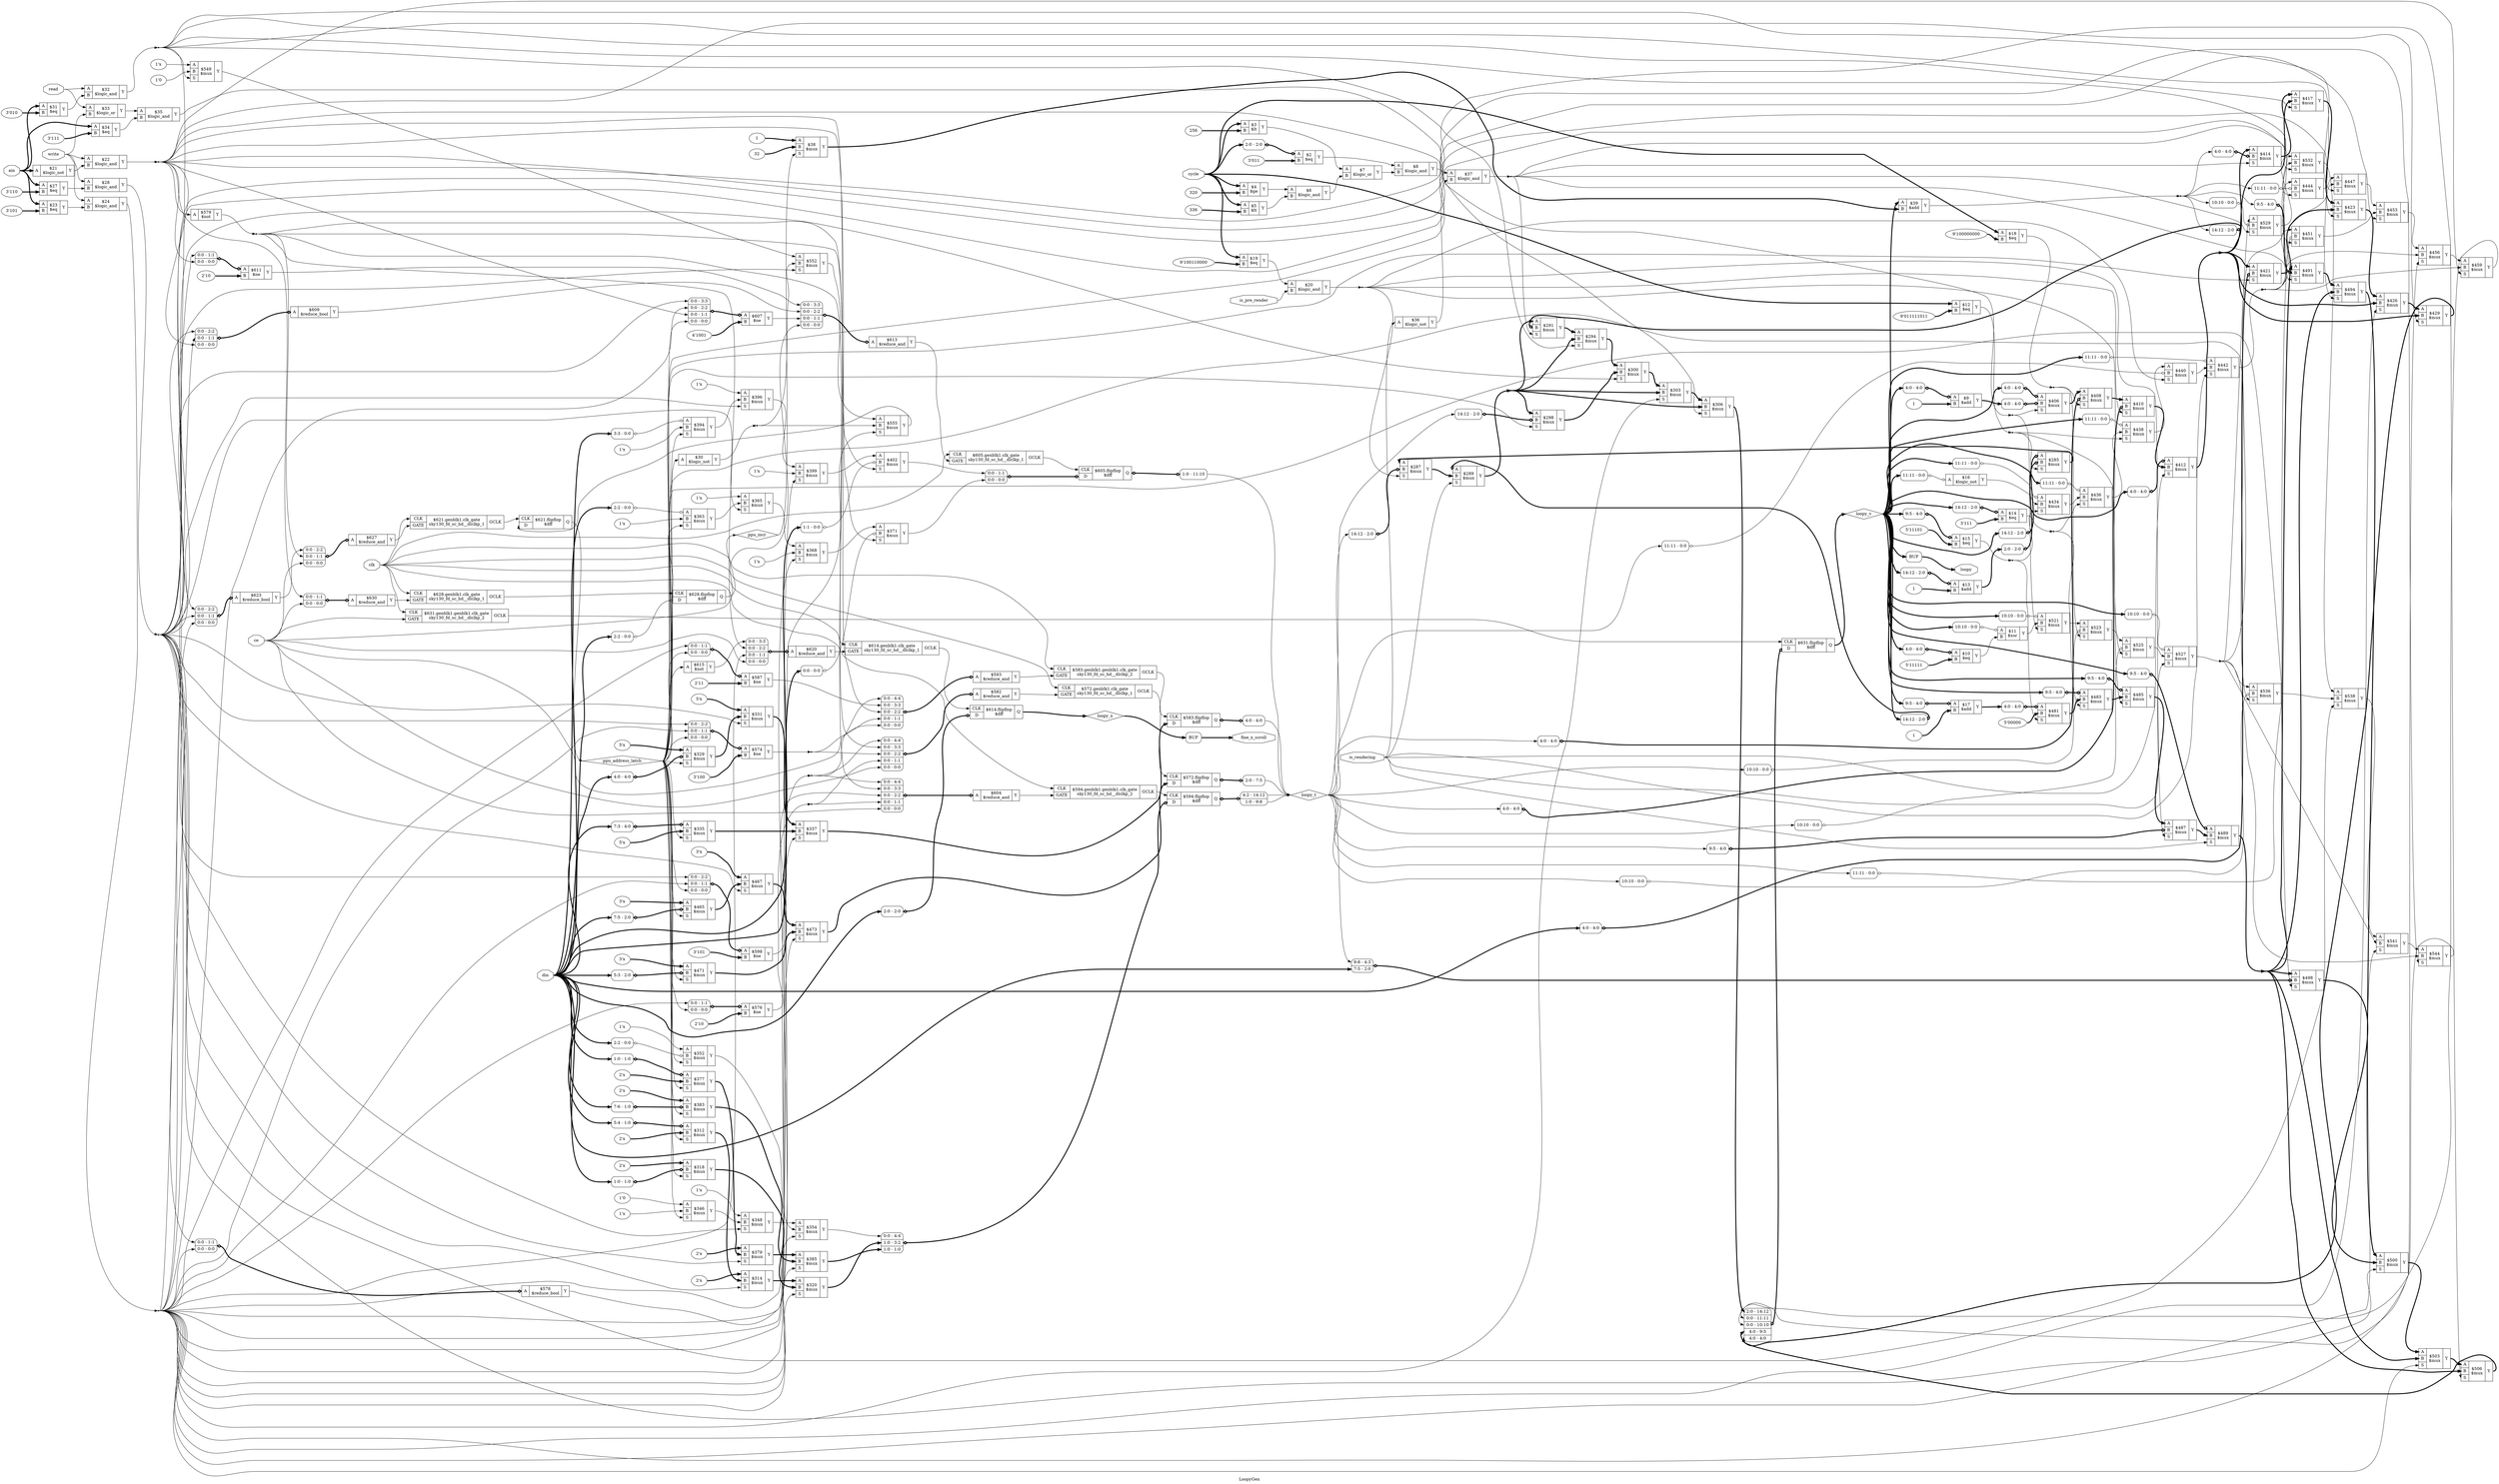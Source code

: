 digraph "LoopyGen" {
label="LoopyGen";
rankdir="LR";
remincross=true;
n144 [ shape=octagon, label="ain", color="black", fontcolor="black" ];
n145 [ shape=octagon, label="ce", color="black", fontcolor="black" ];
n146 [ shape=octagon, label="clk", color="black", fontcolor="black" ];
n147 [ shape=octagon, label="cycle", color="black", fontcolor="black" ];
n148 [ shape=octagon, label="din", color="black", fontcolor="black" ];
n149 [ shape=octagon, label="fine_x_scroll", color="black", fontcolor="black" ];
n150 [ shape=octagon, label="is_pre_render", color="black", fontcolor="black" ];
n151 [ shape=octagon, label="is_rendering", color="black", fontcolor="black" ];
n152 [ shape=octagon, label="loopy", color="black", fontcolor="black" ];
n153 [ shape=diamond, label="loopy_t", color="black", fontcolor="black" ];
n154 [ shape=diamond, label="loopy_v", color="black", fontcolor="black" ];
n155 [ shape=diamond, label="loopy_x", color="black", fontcolor="black" ];
n156 [ shape=diamond, label="ppu_address_latch", color="black", fontcolor="black" ];
n157 [ shape=diamond, label="ppu_incr", color="black", fontcolor="black" ];
n158 [ shape=octagon, label="read", color="black", fontcolor="black" ];
n159 [ shape=octagon, label="write", color="black", fontcolor="black" ];
v1 [ label="1" ];
c163 [ shape=record, label="{{<p160> A|<p161> B}|$9\n$add|{<p162> Y}}" ];
x0 [ shape=record, style=rounded, label="<s0> 4:0 - 4:0 " ];
x0:e -> c163:p160:w [arrowhead=odiamond, arrowtail=odiamond, dir=both, color="black", style="setlinewidth(3)", label=""];
v3 [ label="1" ];
c164 [ shape=record, label="{{<p160> A|<p161> B}|$13\n$add|{<p162> Y}}" ];
x2 [ shape=record, style=rounded, label="<s0> 14:12 - 2:0 " ];
x2:e -> c164:p160:w [arrowhead=odiamond, arrowtail=odiamond, dir=both, color="black", style="setlinewidth(3)", label=""];
v5 [ label="1" ];
c165 [ shape=record, label="{{<p160> A|<p161> B}|$17\n$add|{<p162> Y}}" ];
x4 [ shape=record, style=rounded, label="<s0> 9:5 - 4:0 " ];
x4:e -> c165:p160:w [arrowhead=odiamond, arrowtail=odiamond, dir=both, color="black", style="setlinewidth(3)", label=""];
c166 [ shape=record, label="{{<p160> A|<p161> B}|$39\n$add|{<p162> Y}}" ];
c170 [ shape=record, label="{{<p167> CLK|<p168> D}|$572.flipflop\n$dff|{<p169> Q}}" ];
x6 [ shape=record, style=rounded, label="<s0> 2:0 - 7:5 " ];
c170:p169:e -> x6:w [arrowhead=odiamond, arrowtail=odiamond, dir=both, color="black", style="setlinewidth(3)", label=""];
c173 [ shape=record, label="{{<p167> CLK|<p171> GATE}|$572.genblk1.clk_gate\nsky130_fd_sc_hd__dlclkp_1|{<p172> GCLK}}" ];
c174 [ shape=record, label="{{<p167> CLK|<p168> D}|$583.flipflop\n$dff|{<p169> Q}}" ];
x7 [ shape=record, style=rounded, label="<s0> 4:0 - 4:0 " ];
c174:p169:e -> x7:w [arrowhead=odiamond, arrowtail=odiamond, dir=both, color="black", style="setlinewidth(3)", label=""];
c175 [ shape=record, label="{{<p167> CLK|<p171> GATE}|$583.genblk1.genblk1.clk_gate\nsky130_fd_sc_hd__dlclkp_2|{<p172> GCLK}}" ];
c176 [ shape=record, label="{{<p167> CLK|<p168> D}|$594.flipflop\n$dff|{<p169> Q}}" ];
x8 [ shape=record, style=rounded, label="<s2> 0:0 - 4:4 |<s1> 1:0 - 3:2 |<s0> 1:0 - 1:0 " ];
x8:e -> c176:p168:w [arrowhead=odiamond, arrowtail=odiamond, dir=both, color="black", style="setlinewidth(3)", label=""];
x9 [ shape=record, style=rounded, label="<s1> 4:2 - 14:12 |<s0> 1:0 - 9:8 " ];
c176:p169:e -> x9:w [arrowhead=odiamond, arrowtail=odiamond, dir=both, color="black", style="setlinewidth(3)", label=""];
c177 [ shape=record, label="{{<p167> CLK|<p171> GATE}|$594.genblk1.genblk1.clk_gate\nsky130_fd_sc_hd__dlclkp_2|{<p172> GCLK}}" ];
c178 [ shape=record, label="{{<p167> CLK|<p168> D}|$605.flipflop\n$dff|{<p169> Q}}" ];
x10 [ shape=record, style=rounded, label="<s1> 0:0 - 1:1 |<s0> 0:0 - 0:0 " ];
x10:e -> c178:p168:w [arrowhead=odiamond, arrowtail=odiamond, dir=both, color="black", style="setlinewidth(3)", label=""];
x11 [ shape=record, style=rounded, label="<s0> 1:0 - 11:10 " ];
c178:p169:e -> x11:w [arrowhead=odiamond, arrowtail=odiamond, dir=both, color="black", style="setlinewidth(3)", label=""];
c179 [ shape=record, label="{{<p167> CLK|<p171> GATE}|$605.genblk1.clk_gate\nsky130_fd_sc_hd__dlclkp_1|{<p172> GCLK}}" ];
c180 [ shape=record, label="{{<p167> CLK|<p168> D}|$614.flipflop\n$dff|{<p169> Q}}" ];
x12 [ shape=record, style=rounded, label="<s0> 2:0 - 2:0 " ];
x12:e -> c180:p168:w [arrowhead=odiamond, arrowtail=odiamond, dir=both, color="black", style="setlinewidth(3)", label=""];
c181 [ shape=record, label="{{<p167> CLK|<p171> GATE}|$614.genblk1.clk_gate\nsky130_fd_sc_hd__dlclkp_1|{<p172> GCLK}}" ];
c182 [ shape=record, label="{{<p167> CLK|<p168> D}|$621.flipflop\n$dff|{<p169> Q}}" ];
c183 [ shape=record, label="{{<p167> CLK|<p171> GATE}|$621.genblk1.clk_gate\nsky130_fd_sc_hd__dlclkp_1|{<p172> GCLK}}" ];
c184 [ shape=record, label="{{<p167> CLK|<p168> D}|$628.flipflop\n$dff|{<p169> Q}}" ];
x13 [ shape=record, style=rounded, label="<s0> 2:2 - 0:0 " ];
x13:e -> c184:p168:w [arrowhead=odiamond, arrowtail=odiamond, dir=both, color="black", label=""];
c185 [ shape=record, label="{{<p167> CLK|<p171> GATE}|$628.genblk1.clk_gate\nsky130_fd_sc_hd__dlclkp_1|{<p172> GCLK}}" ];
c186 [ shape=record, label="{{<p167> CLK|<p168> D}|$631.flipflop\n$dff|{<p169> Q}}" ];
x14 [ shape=record, style=rounded, label="<s4> 2:0 - 14:12 |<s3> 0:0 - 11:11 |<s2> 0:0 - 10:10 |<s1> 4:0 - 9:5 |<s0> 4:0 - 4:0 " ];
x14:e -> c186:p168:w [arrowhead=odiamond, arrowtail=odiamond, dir=both, color="black", style="setlinewidth(3)", label=""];
c187 [ shape=record, label="{{<p167> CLK|<p171> GATE}|$631.genblk1.genblk1.clk_gate\nsky130_fd_sc_hd__dlclkp_2|{<p172> GCLK}}" ];
v16 [ label="3'100" ];
c188 [ shape=record, label="{{<p160> A|<p161> B}|$574\n$ne|{<p162> Y}}" ];
x15 [ shape=record, style=rounded, label="<s2> 0:0 - 2:2 |<s1> 0:0 - 1:1 |<s0> 0:0 - 0:0 " ];
x15:e -> c188:p160:w [arrowhead=odiamond, arrowtail=odiamond, dir=both, color="black", style="setlinewidth(3)", label=""];
v18 [ label="2'10" ];
c189 [ shape=record, label="{{<p160> A|<p161> B}|$576\n$ne|{<p162> Y}}" ];
x17 [ shape=record, style=rounded, label="<s1> 0:0 - 1:1 |<s0> 0:0 - 0:0 " ];
x17:e -> c189:p160:w [arrowhead=odiamond, arrowtail=odiamond, dir=both, color="black", style="setlinewidth(3)", label=""];
c190 [ shape=record, label="{{<p160> A}|$578\n$reduce_bool|{<p162> Y}}" ];
x19 [ shape=record, style=rounded, label="<s1> 0:0 - 1:1 |<s0> 0:0 - 0:0 " ];
x19:e -> c190:p160:w [arrowhead=odiamond, arrowtail=odiamond, dir=both, color="black", style="setlinewidth(3)", label=""];
v21 [ label="2'11" ];
c191 [ shape=record, label="{{<p160> A|<p161> B}|$587\n$ne|{<p162> Y}}" ];
x20 [ shape=record, style=rounded, label="<s1> 0:0 - 1:1 |<s0> 0:0 - 0:0 " ];
x20:e -> c191:p160:w [arrowhead=odiamond, arrowtail=odiamond, dir=both, color="black", style="setlinewidth(3)", label=""];
v23 [ label="3'101" ];
c192 [ shape=record, label="{{<p160> A|<p161> B}|$598\n$ne|{<p162> Y}}" ];
x22 [ shape=record, style=rounded, label="<s2> 0:0 - 2:2 |<s1> 0:0 - 1:1 |<s0> 0:0 - 0:0 " ];
x22:e -> c192:p160:w [arrowhead=odiamond, arrowtail=odiamond, dir=both, color="black", style="setlinewidth(3)", label=""];
v25 [ label="4'1001" ];
c193 [ shape=record, label="{{<p160> A|<p161> B}|$607\n$ne|{<p162> Y}}" ];
x24 [ shape=record, style=rounded, label="<s3> 0:0 - 3:3 |<s2> 0:0 - 2:2 |<s1> 0:0 - 1:1 |<s0> 0:0 - 0:0 " ];
x24:e -> c193:p160:w [arrowhead=odiamond, arrowtail=odiamond, dir=both, color="black", style="setlinewidth(3)", label=""];
c194 [ shape=record, label="{{<p160> A}|$609\n$reduce_bool|{<p162> Y}}" ];
x26 [ shape=record, style=rounded, label="<s2> 0:0 - 2:2 |<s1> 0:0 - 1:1 |<s0> 0:0 - 0:0 " ];
x26:e -> c194:p160:w [arrowhead=odiamond, arrowtail=odiamond, dir=both, color="black", style="setlinewidth(3)", label=""];
v28 [ label="2'10" ];
c195 [ shape=record, label="{{<p160> A|<p161> B}|$611\n$ne|{<p162> Y}}" ];
x27 [ shape=record, style=rounded, label="<s1> 0:0 - 1:1 |<s0> 0:0 - 0:0 " ];
x27:e -> c195:p160:w [arrowhead=odiamond, arrowtail=odiamond, dir=both, color="black", style="setlinewidth(3)", label=""];
c196 [ shape=record, label="{{<p160> A}|$623\n$reduce_bool|{<p162> Y}}" ];
x29 [ shape=record, style=rounded, label="<s2> 0:0 - 2:2 |<s1> 0:0 - 1:1 |<s0> 0:0 - 0:0 " ];
x29:e -> c196:p160:w [arrowhead=odiamond, arrowtail=odiamond, dir=both, color="black", style="setlinewidth(3)", label=""];
c197 [ shape=record, label="{{<p160> A}|$579\n$not|{<p162> Y}}" ];
c198 [ shape=record, label="{{<p160> A}|$615\n$not|{<p162> Y}}" ];
c199 [ shape=record, label="{{<p160> A}|$582\n$reduce_and|{<p162> Y}}" ];
x30 [ shape=record, style=rounded, label="<s4> 0:0 - 4:4 |<s3> 0:0 - 3:3 |<s2> 0:0 - 2:2 |<s1> 0:0 - 1:1 |<s0> 0:0 - 0:0 " ];
x30:e -> c199:p160:w [arrowhead=odiamond, arrowtail=odiamond, dir=both, color="black", style="setlinewidth(3)", label=""];
c200 [ shape=record, label="{{<p160> A}|$593\n$reduce_and|{<p162> Y}}" ];
x31 [ shape=record, style=rounded, label="<s4> 0:0 - 4:4 |<s3> 0:0 - 3:3 |<s2> 0:0 - 2:2 |<s1> 0:0 - 1:1 |<s0> 0:0 - 0:0 " ];
x31:e -> c200:p160:w [arrowhead=odiamond, arrowtail=odiamond, dir=both, color="black", style="setlinewidth(3)", label=""];
c201 [ shape=record, label="{{<p160> A}|$604\n$reduce_and|{<p162> Y}}" ];
x32 [ shape=record, style=rounded, label="<s4> 0:0 - 4:4 |<s3> 0:0 - 3:3 |<s2> 0:0 - 2:2 |<s1> 0:0 - 1:1 |<s0> 0:0 - 0:0 " ];
x32:e -> c201:p160:w [arrowhead=odiamond, arrowtail=odiamond, dir=both, color="black", style="setlinewidth(3)", label=""];
c202 [ shape=record, label="{{<p160> A}|$613\n$reduce_and|{<p162> Y}}" ];
x33 [ shape=record, style=rounded, label="<s3> 0:0 - 3:3 |<s2> 0:0 - 2:2 |<s1> 0:0 - 1:1 |<s0> 0:0 - 0:0 " ];
x33:e -> c202:p160:w [arrowhead=odiamond, arrowtail=odiamond, dir=both, color="black", style="setlinewidth(3)", label=""];
c203 [ shape=record, label="{{<p160> A}|$620\n$reduce_and|{<p162> Y}}" ];
x34 [ shape=record, style=rounded, label="<s3> 0:0 - 3:3 |<s2> 0:0 - 2:2 |<s1> 0:0 - 1:1 |<s0> 0:0 - 0:0 " ];
x34:e -> c203:p160:w [arrowhead=odiamond, arrowtail=odiamond, dir=both, color="black", style="setlinewidth(3)", label=""];
c204 [ shape=record, label="{{<p160> A}|$627\n$reduce_and|{<p162> Y}}" ];
x35 [ shape=record, style=rounded, label="<s2> 0:0 - 2:2 |<s1> 0:0 - 1:1 |<s0> 0:0 - 0:0 " ];
x35:e -> c204:p160:w [arrowhead=odiamond, arrowtail=odiamond, dir=both, color="black", style="setlinewidth(3)", label=""];
c205 [ shape=record, label="{{<p160> A}|$630\n$reduce_and|{<p162> Y}}" ];
x36 [ shape=record, style=rounded, label="<s1> 0:0 - 1:1 |<s0> 0:0 - 0:0 " ];
x36:e -> c205:p160:w [arrowhead=odiamond, arrowtail=odiamond, dir=both, color="black", style="setlinewidth(3)", label=""];
v38 [ label="3'011" ];
c206 [ shape=record, label="{{<p160> A|<p161> B}|$2\n$eq|{<p162> Y}}" ];
x37 [ shape=record, style=rounded, label="<s0> 2:0 - 2:0 " ];
x37:e -> c206:p160:w [arrowhead=odiamond, arrowtail=odiamond, dir=both, color="black", style="setlinewidth(3)", label=""];
v40 [ label="5'11111" ];
c207 [ shape=record, label="{{<p160> A|<p161> B}|$10\n$eq|{<p162> Y}}" ];
x39 [ shape=record, style=rounded, label="<s0> 4:0 - 4:0 " ];
x39:e -> c207:p160:w [arrowhead=odiamond, arrowtail=odiamond, dir=both, color="black", style="setlinewidth(3)", label=""];
v41 [ label="9'011111011" ];
c208 [ shape=record, label="{{<p160> A|<p161> B}|$12\n$eq|{<p162> Y}}" ];
v43 [ label="3'111" ];
c209 [ shape=record, label="{{<p160> A|<p161> B}|$14\n$eq|{<p162> Y}}" ];
x42 [ shape=record, style=rounded, label="<s0> 14:12 - 2:0 " ];
x42:e -> c209:p160:w [arrowhead=odiamond, arrowtail=odiamond, dir=both, color="black", style="setlinewidth(3)", label=""];
v45 [ label="5'11101" ];
c210 [ shape=record, label="{{<p160> A|<p161> B}|$15\n$eq|{<p162> Y}}" ];
x44 [ shape=record, style=rounded, label="<s0> 9:5 - 4:0 " ];
x44:e -> c210:p160:w [arrowhead=odiamond, arrowtail=odiamond, dir=both, color="black", style="setlinewidth(3)", label=""];
v46 [ label="9'100000000" ];
c211 [ shape=record, label="{{<p160> A|<p161> B}|$18\n$eq|{<p162> Y}}" ];
v47 [ label="9'100110000" ];
c212 [ shape=record, label="{{<p160> A|<p161> B}|$19\n$eq|{<p162> Y}}" ];
c213 [ shape=record, label="{{<p160> A}|$21\n$logic_not|{<p162> Y}}" ];
v48 [ label="3'101" ];
c214 [ shape=record, label="{{<p160> A|<p161> B}|$23\n$eq|{<p162> Y}}" ];
v49 [ label="3'110" ];
c215 [ shape=record, label="{{<p160> A|<p161> B}|$27\n$eq|{<p162> Y}}" ];
v50 [ label="3'010" ];
c216 [ shape=record, label="{{<p160> A|<p161> B}|$31\n$eq|{<p162> Y}}" ];
v51 [ label="3'111" ];
c217 [ shape=record, label="{{<p160> A|<p161> B}|$34\n$eq|{<p162> Y}}" ];
v52 [ label="320" ];
c218 [ shape=record, label="{{<p160> A|<p161> B}|$4\n$ge|{<p162> Y}}" ];
c219 [ shape=record, label="{{<p160> A|<p161> B}|$6\n$logic_and|{<p162> Y}}" ];
c220 [ shape=record, label="{{<p160> A|<p161> B}|$8\n$logic_and|{<p162> Y}}" ];
c221 [ shape=record, label="{{<p160> A|<p161> B}|$20\n$logic_and|{<p162> Y}}" ];
c222 [ shape=record, label="{{<p160> A|<p161> B}|$22\n$logic_and|{<p162> Y}}" ];
c223 [ shape=record, label="{{<p160> A|<p161> B}|$24\n$logic_and|{<p162> Y}}" ];
c224 [ shape=record, label="{{<p160> A|<p161> B}|$28\n$logic_and|{<p162> Y}}" ];
c225 [ shape=record, label="{{<p160> A|<p161> B}|$32\n$logic_and|{<p162> Y}}" ];
c226 [ shape=record, label="{{<p160> A|<p161> B}|$35\n$logic_and|{<p162> Y}}" ];
c227 [ shape=record, label="{{<p160> A|<p161> B}|$37\n$logic_and|{<p162> Y}}" ];
c228 [ shape=record, label="{{<p160> A}|$16\n$logic_not|{<p162> Y}}" ];
x53 [ shape=record, style=rounded, label="<s0> 11:11 - 0:0 " ];
x53:e -> c228:p160:w [arrowhead=odiamond, arrowtail=odiamond, dir=both, color="black", label=""];
c229 [ shape=record, label="{{<p160> A}|$30\n$logic_not|{<p162> Y}}" ];
c230 [ shape=record, label="{{<p160> A}|$36\n$logic_not|{<p162> Y}}" ];
c231 [ shape=record, label="{{<p160> A|<p161> B}|$7\n$logic_or|{<p162> Y}}" ];
c232 [ shape=record, label="{{<p160> A|<p161> B}|$33\n$logic_or|{<p162> Y}}" ];
v54 [ label="256" ];
c233 [ shape=record, label="{{<p160> A|<p161> B}|$3\n$lt|{<p162> Y}}" ];
v55 [ label="336" ];
c234 [ shape=record, label="{{<p160> A|<p161> B}|$5\n$lt|{<p162> Y}}" ];
c236 [ shape=record, label="{{<p160> A|<p161> B|<p235> S}|$285\n$mux|{<p162> Y}}" ];
x56 [ shape=record, style=rounded, label="<s0> 14:12 - 2:0 " ];
x56:e -> c236:p160:w [arrowhead=odiamond, arrowtail=odiamond, dir=both, color="black", style="setlinewidth(3)", label=""];
x57 [ shape=record, style=rounded, label="<s0> 2:0 - 2:0 " ];
x57:e -> c236:p161:w [arrowhead=odiamond, arrowtail=odiamond, dir=both, color="black", style="setlinewidth(3)", label=""];
c237 [ shape=record, label="{{<p160> A|<p161> B|<p235> S}|$287\n$mux|{<p162> Y}}" ];
x58 [ shape=record, style=rounded, label="<s0> 14:12 - 2:0 " ];
x58:e -> c237:p161:w [arrowhead=odiamond, arrowtail=odiamond, dir=both, color="black", style="setlinewidth(3)", label=""];
c238 [ shape=record, label="{{<p160> A|<p161> B|<p235> S}|$289\n$mux|{<p162> Y}}" ];
x59 [ shape=record, style=rounded, label="<s0> 14:12 - 2:0 " ];
x59:e -> c238:p160:w [arrowhead=odiamond, arrowtail=odiamond, dir=both, color="black", style="setlinewidth(3)", label=""];
c239 [ shape=record, label="{{<p160> A|<p161> B|<p235> S}|$291\n$mux|{<p162> Y}}" ];
x60 [ shape=record, style=rounded, label="<s0> 14:12 - 2:0 " ];
x60:e -> c239:p161:w [arrowhead=odiamond, arrowtail=odiamond, dir=both, color="black", style="setlinewidth(3)", label=""];
c240 [ shape=record, label="{{<p160> A|<p161> B|<p235> S}|$294\n$mux|{<p162> Y}}" ];
c241 [ shape=record, label="{{<p160> A|<p161> B|<p235> S}|$298\n$mux|{<p162> Y}}" ];
x61 [ shape=record, style=rounded, label="<s0> 14:12 - 2:0 " ];
x61:e -> c241:p161:w [arrowhead=odiamond, arrowtail=odiamond, dir=both, color="black", style="setlinewidth(3)", label=""];
c242 [ shape=record, label="{{<p160> A|<p161> B|<p235> S}|$300\n$mux|{<p162> Y}}" ];
c243 [ shape=record, label="{{<p160> A|<p161> B|<p235> S}|$303\n$mux|{<p162> Y}}" ];
c244 [ shape=record, label="{{<p160> A|<p161> B|<p235> S}|$306\n$mux|{<p162> Y}}" ];
v63 [ label="2'x" ];
c245 [ shape=record, label="{{<p160> A|<p161> B|<p235> S}|$312\n$mux|{<p162> Y}}" ];
x62 [ shape=record, style=rounded, label="<s0> 5:4 - 1:0 " ];
x62:e -> c245:p160:w [arrowhead=odiamond, arrowtail=odiamond, dir=both, color="black", style="setlinewidth(3)", label=""];
v64 [ label="2'x" ];
c246 [ shape=record, label="{{<p160> A|<p161> B|<p235> S}|$314\n$mux|{<p162> Y}}" ];
v65 [ label="2'x" ];
c247 [ shape=record, label="{{<p160> A|<p161> B|<p235> S}|$318\n$mux|{<p162> Y}}" ];
x66 [ shape=record, style=rounded, label="<s0> 1:0 - 1:0 " ];
x66:e -> c247:p161:w [arrowhead=odiamond, arrowtail=odiamond, dir=both, color="black", style="setlinewidth(3)", label=""];
c248 [ shape=record, label="{{<p160> A|<p161> B|<p235> S}|$320\n$mux|{<p162> Y}}" ];
v67 [ label="5'x" ];
c249 [ shape=record, label="{{<p160> A|<p161> B|<p235> S}|$329\n$mux|{<p162> Y}}" ];
x68 [ shape=record, style=rounded, label="<s0> 4:0 - 4:0 " ];
x68:e -> c249:p161:w [arrowhead=odiamond, arrowtail=odiamond, dir=both, color="black", style="setlinewidth(3)", label=""];
v69 [ label="5'x" ];
c250 [ shape=record, label="{{<p160> A|<p161> B|<p235> S}|$331\n$mux|{<p162> Y}}" ];
v71 [ label="5'x" ];
c251 [ shape=record, label="{{<p160> A|<p161> B|<p235> S}|$335\n$mux|{<p162> Y}}" ];
x70 [ shape=record, style=rounded, label="<s0> 7:3 - 4:0 " ];
x70:e -> c251:p160:w [arrowhead=odiamond, arrowtail=odiamond, dir=both, color="black", style="setlinewidth(3)", label=""];
c252 [ shape=record, label="{{<p160> A|<p161> B|<p235> S}|$337\n$mux|{<p162> Y}}" ];
v72 [ label="1'0" ];
v73 [ label="1'x" ];
c253 [ shape=record, label="{{<p160> A|<p161> B|<p235> S}|$346\n$mux|{<p162> Y}}" ];
v74 [ label="1'x" ];
c254 [ shape=record, label="{{<p160> A|<p161> B|<p235> S}|$348\n$mux|{<p162> Y}}" ];
v75 [ label="1'x" ];
c255 [ shape=record, label="{{<p160> A|<p161> B|<p235> S}|$352\n$mux|{<p162> Y}}" ];
x76 [ shape=record, style=rounded, label="<s0> 2:2 - 0:0 " ];
x76:e -> c255:p161:w [arrowhead=odiamond, arrowtail=odiamond, dir=both, color="black", label=""];
c256 [ shape=record, label="{{<p160> A|<p161> B|<p235> S}|$354\n$mux|{<p162> Y}}" ];
v78 [ label="1'x" ];
c257 [ shape=record, label="{{<p160> A|<p161> B|<p235> S}|$363\n$mux|{<p162> Y}}" ];
x77 [ shape=record, style=rounded, label="<s0> 2:2 - 0:0 " ];
x77:e -> c257:p160:w [arrowhead=odiamond, arrowtail=odiamond, dir=both, color="black", label=""];
v79 [ label="1'x" ];
c258 [ shape=record, label="{{<p160> A|<p161> B|<p235> S}|$365\n$mux|{<p162> Y}}" ];
v80 [ label="1'x" ];
c259 [ shape=record, label="{{<p160> A|<p161> B|<p235> S}|$368\n$mux|{<p162> Y}}" ];
c260 [ shape=record, label="{{<p160> A|<p161> B|<p235> S}|$371\n$mux|{<p162> Y}}" ];
x81 [ shape=record, style=rounded, label="<s0> 0:0 - 0:0 " ];
x81:e -> c260:p161:w [arrowhead=odiamond, arrowtail=odiamond, dir=both, color="black", label=""];
v83 [ label="2'x" ];
c261 [ shape=record, label="{{<p160> A|<p161> B|<p235> S}|$377\n$mux|{<p162> Y}}" ];
x82 [ shape=record, style=rounded, label="<s0> 1:0 - 1:0 " ];
x82:e -> c261:p160:w [arrowhead=odiamond, arrowtail=odiamond, dir=both, color="black", style="setlinewidth(3)", label=""];
v84 [ label="2'x" ];
c262 [ shape=record, label="{{<p160> A|<p161> B|<p235> S}|$379\n$mux|{<p162> Y}}" ];
v85 [ label="2'x" ];
c263 [ shape=record, label="{{<p160> A|<p161> B|<p235> S}|$383\n$mux|{<p162> Y}}" ];
x86 [ shape=record, style=rounded, label="<s0> 7:6 - 1:0 " ];
x86:e -> c263:p161:w [arrowhead=odiamond, arrowtail=odiamond, dir=both, color="black", style="setlinewidth(3)", label=""];
c264 [ shape=record, label="{{<p160> A|<p161> B|<p235> S}|$385\n$mux|{<p162> Y}}" ];
v88 [ label="1'x" ];
c265 [ shape=record, label="{{<p160> A|<p161> B|<p235> S}|$394\n$mux|{<p162> Y}}" ];
x87 [ shape=record, style=rounded, label="<s0> 3:3 - 0:0 " ];
x87:e -> c265:p160:w [arrowhead=odiamond, arrowtail=odiamond, dir=both, color="black", label=""];
v89 [ label="1'x" ];
c266 [ shape=record, label="{{<p160> A|<p161> B|<p235> S}|$396\n$mux|{<p162> Y}}" ];
v90 [ label="1'x" ];
c267 [ shape=record, label="{{<p160> A|<p161> B|<p235> S}|$399\n$mux|{<p162> Y}}" ];
c268 [ shape=record, label="{{<p160> A|<p161> B|<p235> S}|$402\n$mux|{<p162> Y}}" ];
x91 [ shape=record, style=rounded, label="<s0> 1:1 - 0:0 " ];
x91:e -> c268:p161:w [arrowhead=odiamond, arrowtail=odiamond, dir=both, color="black", label=""];
c269 [ shape=record, label="{{<p160> A|<p161> B|<p235> S}|$406\n$mux|{<p162> Y}}" ];
x92 [ shape=record, style=rounded, label="<s0> 4:0 - 4:0 " ];
x92:e -> c269:p160:w [arrowhead=odiamond, arrowtail=odiamond, dir=both, color="black", style="setlinewidth(3)", label=""];
x93 [ shape=record, style=rounded, label="<s0> 4:0 - 4:0 " ];
x93:e -> c269:p161:w [arrowhead=odiamond, arrowtail=odiamond, dir=both, color="black", style="setlinewidth(3)", label=""];
c270 [ shape=record, label="{{<p160> A|<p161> B|<p235> S}|$408\n$mux|{<p162> Y}}" ];
x94 [ shape=record, style=rounded, label="<s0> 4:0 - 4:0 " ];
x94:e -> c270:p161:w [arrowhead=odiamond, arrowtail=odiamond, dir=both, color="black", style="setlinewidth(3)", label=""];
c271 [ shape=record, label="{{<p160> A|<p161> B|<p235> S}|$410\n$mux|{<p162> Y}}" ];
x95 [ shape=record, style=rounded, label="<s0> 4:0 - 4:0 " ];
x95:e -> c271:p161:w [arrowhead=odiamond, arrowtail=odiamond, dir=both, color="black", style="setlinewidth(3)", label=""];
c272 [ shape=record, label="{{<p160> A|<p161> B|<p235> S}|$412\n$mux|{<p162> Y}}" ];
x96 [ shape=record, style=rounded, label="<s0> 4:0 - 4:0 " ];
x96:e -> c272:p160:w [arrowhead=odiamond, arrowtail=odiamond, dir=both, color="black", style="setlinewidth(3)", label=""];
c273 [ shape=record, label="{{<p160> A|<p161> B|<p235> S}|$414\n$mux|{<p162> Y}}" ];
x97 [ shape=record, style=rounded, label="<s0> 4:0 - 4:0 " ];
x97:e -> c273:p161:w [arrowhead=odiamond, arrowtail=odiamond, dir=both, color="black", style="setlinewidth(3)", label=""];
c274 [ shape=record, label="{{<p160> A|<p161> B|<p235> S}|$417\n$mux|{<p162> Y}}" ];
c275 [ shape=record, label="{{<p160> A|<p161> B|<p235> S}|$421\n$mux|{<p162> Y}}" ];
x98 [ shape=record, style=rounded, label="<s0> 4:0 - 4:0 " ];
x98:e -> c275:p161:w [arrowhead=odiamond, arrowtail=odiamond, dir=both, color="black", style="setlinewidth(3)", label=""];
c276 [ shape=record, label="{{<p160> A|<p161> B|<p235> S}|$423\n$mux|{<p162> Y}}" ];
c277 [ shape=record, label="{{<p160> A|<p161> B|<p235> S}|$426\n$mux|{<p162> Y}}" ];
c278 [ shape=record, label="{{<p160> A|<p161> B|<p235> S}|$429\n$mux|{<p162> Y}}" ];
c279 [ shape=record, label="{{<p160> A|<p161> B|<p235> S}|$434\n$mux|{<p162> Y}}" ];
x99 [ shape=record, style=rounded, label="<s0> 11:11 - 0:0 " ];
x99:e -> c279:p160:w [arrowhead=odiamond, arrowtail=odiamond, dir=both, color="black", label=""];
c280 [ shape=record, label="{{<p160> A|<p161> B|<p235> S}|$436\n$mux|{<p162> Y}}" ];
x100 [ shape=record, style=rounded, label="<s0> 11:11 - 0:0 " ];
x100:e -> c280:p160:w [arrowhead=odiamond, arrowtail=odiamond, dir=both, color="black", label=""];
c281 [ shape=record, label="{{<p160> A|<p161> B|<p235> S}|$438\n$mux|{<p162> Y}}" ];
x101 [ shape=record, style=rounded, label="<s0> 11:11 - 0:0 " ];
x101:e -> c281:p160:w [arrowhead=odiamond, arrowtail=odiamond, dir=both, color="black", label=""];
c282 [ shape=record, label="{{<p160> A|<p161> B|<p235> S}|$440\n$mux|{<p162> Y}}" ];
x102 [ shape=record, style=rounded, label="<s0> 11:11 - 0:0 " ];
x102:e -> c282:p161:w [arrowhead=odiamond, arrowtail=odiamond, dir=both, color="black", label=""];
c283 [ shape=record, label="{{<p160> A|<p161> B|<p235> S}|$442\n$mux|{<p162> Y}}" ];
x103 [ shape=record, style=rounded, label="<s0> 11:11 - 0:0 " ];
x103:e -> c283:p160:w [arrowhead=odiamond, arrowtail=odiamond, dir=both, color="black", label=""];
c284 [ shape=record, label="{{<p160> A|<p161> B|<p235> S}|$444\n$mux|{<p162> Y}}" ];
x104 [ shape=record, style=rounded, label="<s0> 11:11 - 0:0 " ];
x104:e -> c284:p161:w [arrowhead=odiamond, arrowtail=odiamond, dir=both, color="black", label=""];
c285 [ shape=record, label="{{<p160> A|<p161> B|<p235> S}|$447\n$mux|{<p162> Y}}" ];
c286 [ shape=record, label="{{<p160> A|<p161> B|<p235> S}|$451\n$mux|{<p162> Y}}" ];
x105 [ shape=record, style=rounded, label="<s0> 11:11 - 0:0 " ];
x105:e -> c286:p161:w [arrowhead=odiamond, arrowtail=odiamond, dir=both, color="black", label=""];
c287 [ shape=record, label="{{<p160> A|<p161> B|<p235> S}|$453\n$mux|{<p162> Y}}" ];
c288 [ shape=record, label="{{<p160> A|<p161> B|<p235> S}|$456\n$mux|{<p162> Y}}" ];
c289 [ shape=record, label="{{<p160> A|<p161> B|<p235> S}|$459\n$mux|{<p162> Y}}" ];
v106 [ label="3'x" ];
c290 [ shape=record, label="{{<p160> A|<p161> B|<p235> S}|$465\n$mux|{<p162> Y}}" ];
x107 [ shape=record, style=rounded, label="<s0> 7:5 - 2:0 " ];
x107:e -> c290:p161:w [arrowhead=odiamond, arrowtail=odiamond, dir=both, color="black", style="setlinewidth(3)", label=""];
v108 [ label="3'x" ];
c291 [ shape=record, label="{{<p160> A|<p161> B|<p235> S}|$467\n$mux|{<p162> Y}}" ];
v109 [ label="3'x" ];
c292 [ shape=record, label="{{<p160> A|<p161> B|<p235> S}|$471\n$mux|{<p162> Y}}" ];
x110 [ shape=record, style=rounded, label="<s0> 5:3 - 2:0 " ];
x110:e -> c292:p161:w [arrowhead=odiamond, arrowtail=odiamond, dir=both, color="black", style="setlinewidth(3)", label=""];
c293 [ shape=record, label="{{<p160> A|<p161> B|<p235> S}|$473\n$mux|{<p162> Y}}" ];
v112 [ label="5'00000" ];
c294 [ shape=record, label="{{<p160> A|<p161> B|<p235> S}|$481\n$mux|{<p162> Y}}" ];
x111 [ shape=record, style=rounded, label="<s0> 4:0 - 4:0 " ];
x111:e -> c294:p160:w [arrowhead=odiamond, arrowtail=odiamond, dir=both, color="black", style="setlinewidth(3)", label=""];
c295 [ shape=record, label="{{<p160> A|<p161> B|<p235> S}|$483\n$mux|{<p162> Y}}" ];
x113 [ shape=record, style=rounded, label="<s0> 9:5 - 4:0 " ];
x113:e -> c295:p160:w [arrowhead=odiamond, arrowtail=odiamond, dir=both, color="black", style="setlinewidth(3)", label=""];
c296 [ shape=record, label="{{<p160> A|<p161> B|<p235> S}|$485\n$mux|{<p162> Y}}" ];
x114 [ shape=record, style=rounded, label="<s0> 9:5 - 4:0 " ];
x114:e -> c296:p160:w [arrowhead=odiamond, arrowtail=odiamond, dir=both, color="black", style="setlinewidth(3)", label=""];
c297 [ shape=record, label="{{<p160> A|<p161> B|<p235> S}|$487\n$mux|{<p162> Y}}" ];
x115 [ shape=record, style=rounded, label="<s0> 9:5 - 4:0 " ];
x115:e -> c297:p161:w [arrowhead=odiamond, arrowtail=odiamond, dir=both, color="black", style="setlinewidth(3)", label=""];
c298 [ shape=record, label="{{<p160> A|<p161> B|<p235> S}|$489\n$mux|{<p162> Y}}" ];
x116 [ shape=record, style=rounded, label="<s0> 9:5 - 4:0 " ];
x116:e -> c298:p160:w [arrowhead=odiamond, arrowtail=odiamond, dir=both, color="black", style="setlinewidth(3)", label=""];
c299 [ shape=record, label="{{<p160> A|<p161> B|<p235> S}|$491\n$mux|{<p162> Y}}" ];
x117 [ shape=record, style=rounded, label="<s0> 9:5 - 4:0 " ];
x117:e -> c299:p161:w [arrowhead=odiamond, arrowtail=odiamond, dir=both, color="black", style="setlinewidth(3)", label=""];
c300 [ shape=record, label="{{<p160> A|<p161> B|<p235> S}|$494\n$mux|{<p162> Y}}" ];
c301 [ shape=record, label="{{<p160> A|<p161> B|<p235> S}|$498\n$mux|{<p162> Y}}" ];
x118 [ shape=record, style=rounded, label="<s1> 9:8 - 4:3 |<s0> 7:5 - 2:0 " ];
x118:e -> c301:p161:w [arrowhead=odiamond, arrowtail=odiamond, dir=both, color="black", style="setlinewidth(3)", label=""];
c302 [ shape=record, label="{{<p160> A|<p161> B|<p235> S}|$500\n$mux|{<p162> Y}}" ];
c303 [ shape=record, label="{{<p160> A|<p161> B|<p235> S}|$503\n$mux|{<p162> Y}}" ];
c304 [ shape=record, label="{{<p160> A|<p161> B|<p235> S}|$506\n$mux|{<p162> Y}}" ];
c305 [ shape=record, label="{{<p160> A|<p161> B|<p235> S}|$521\n$mux|{<p162> Y}}" ];
x119 [ shape=record, style=rounded, label="<s0> 10:10 - 0:0 " ];
x119:e -> c305:p160:w [arrowhead=odiamond, arrowtail=odiamond, dir=both, color="black", label=""];
c306 [ shape=record, label="{{<p160> A|<p161> B|<p235> S}|$523\n$mux|{<p162> Y}}" ];
x120 [ shape=record, style=rounded, label="<s0> 10:10 - 0:0 " ];
x120:e -> c306:p161:w [arrowhead=odiamond, arrowtail=odiamond, dir=both, color="black", label=""];
c307 [ shape=record, label="{{<p160> A|<p161> B|<p235> S}|$525\n$mux|{<p162> Y}}" ];
x121 [ shape=record, style=rounded, label="<s0> 10:10 - 0:0 " ];
x121:e -> c307:p161:w [arrowhead=odiamond, arrowtail=odiamond, dir=both, color="black", label=""];
c308 [ shape=record, label="{{<p160> A|<p161> B|<p235> S}|$527\n$mux|{<p162> Y}}" ];
x122 [ shape=record, style=rounded, label="<s0> 10:10 - 0:0 " ];
x122:e -> c308:p160:w [arrowhead=odiamond, arrowtail=odiamond, dir=both, color="black", label=""];
c309 [ shape=record, label="{{<p160> A|<p161> B|<p235> S}|$529\n$mux|{<p162> Y}}" ];
x123 [ shape=record, style=rounded, label="<s0> 10:10 - 0:0 " ];
x123:e -> c309:p161:w [arrowhead=odiamond, arrowtail=odiamond, dir=both, color="black", label=""];
c310 [ shape=record, label="{{<p160> A|<p161> B|<p235> S}|$532\n$mux|{<p162> Y}}" ];
c311 [ shape=record, label="{{<p160> A|<p161> B|<p235> S}|$536\n$mux|{<p162> Y}}" ];
x124 [ shape=record, style=rounded, label="<s0> 10:10 - 0:0 " ];
x124:e -> c311:p161:w [arrowhead=odiamond, arrowtail=odiamond, dir=both, color="black", label=""];
c312 [ shape=record, label="{{<p160> A|<p161> B|<p235> S}|$538\n$mux|{<p162> Y}}" ];
c313 [ shape=record, label="{{<p160> A|<p161> B|<p235> S}|$541\n$mux|{<p162> Y}}" ];
c314 [ shape=record, label="{{<p160> A|<p161> B|<p235> S}|$544\n$mux|{<p162> Y}}" ];
v125 [ label="1'x" ];
v126 [ label="1'0" ];
c315 [ shape=record, label="{{<p160> A|<p161> B|<p235> S}|$549\n$mux|{<p162> Y}}" ];
c316 [ shape=record, label="{{<p160> A|<p161> B|<p235> S}|$552\n$mux|{<p162> Y}}" ];
c317 [ shape=record, label="{{<p160> A|<p161> B|<p235> S}|$555\n$mux|{<p162> Y}}" ];
v127 [ label="1" ];
v128 [ label="32" ];
c318 [ shape=record, label="{{<p160> A|<p161> B|<p235> S}|$38\n$mux|{<p162> Y}}" ];
c319 [ shape=record, label="{{<p160> A|<p161> B}|$11\n$xor|{<p162> Y}}" ];
x129 [ shape=record, style=rounded, label="<s0> 10:10 - 0:0 " ];
x129:e -> c319:p160:w [arrowhead=odiamond, arrowtail=odiamond, dir=both, color="black", label=""];
x130 [shape=box, style=rounded, label="BUF"];
x131 [shape=box, style=rounded, label="BUF"];
c163:p162:e -> x93:s0:w [color="black", style="setlinewidth(3)", label=""];
c183:p172:e -> c182:p167:w [color="black", label=""];
c276:p162:e -> c277:p160:w [color="black", style="setlinewidth(3)", label=""];
c277:p162:e -> c278:p160:w [color="black", style="setlinewidth(3)", label=""];
c278:p162:e -> x14:s0:w [color="black", style="setlinewidth(3)", label=""];
c279:p162:e -> c280:p161:w [color="black", label=""];
c280:p162:e -> c281:p161:w [color="black", label=""];
c281:p162:e -> c282:p160:w [color="black", label=""];
c282:p162:e -> c283:p161:w [color="black", label=""];
n107 [ shape=point ];
c283:p162:e -> n107:w [color="black", label=""];
n107:e -> c284:p160:w [color="black", label=""];
n107:e -> c285:p161:w [color="black", label=""];
n107:e -> c286:p160:w [color="black", label=""];
n107:e -> c288:p161:w [color="black", label=""];
n107:e -> c289:p161:w [color="black", label=""];
c284:p162:e -> c285:p160:w [color="black", label=""];
c285:p162:e -> c287:p160:w [color="black", label=""];
c185:p172:e -> c184:p167:w [color="black", label=""];
c286:p162:e -> c287:p161:w [color="black", label=""];
c287:p162:e -> c288:p160:w [color="black", label=""];
c288:p162:e -> c289:p160:w [color="black", label=""];
c289:p162:e -> x14:s3:w [color="black", label=""];
c290:p162:e -> c291:p161:w [color="black", style="setlinewidth(3)", label=""];
c291:p162:e -> c293:p160:w [color="black", style="setlinewidth(3)", label=""];
c292:p162:e -> c293:p161:w [color="black", style="setlinewidth(3)", label=""];
c293:p162:e -> c170:p168:w [color="black", style="setlinewidth(3)", label=""];
c294:p162:e -> c295:p161:w [color="black", style="setlinewidth(3)", label=""];
c295:p162:e -> c296:p161:w [color="black", style="setlinewidth(3)", label=""];
c187:p172:e -> c186:p167:w [color="black", label=""];
c296:p162:e -> c297:p160:w [color="black", style="setlinewidth(3)", label=""];
c297:p162:e -> c298:p161:w [color="black", style="setlinewidth(3)", label=""];
n122 [ shape=point ];
c298:p162:e -> n122:w [color="black", style="setlinewidth(3)", label=""];
n122:e -> c299:p160:w [color="black", style="setlinewidth(3)", label=""];
n122:e -> c300:p161:w [color="black", style="setlinewidth(3)", label=""];
n122:e -> c301:p160:w [color="black", style="setlinewidth(3)", label=""];
n122:e -> c303:p161:w [color="black", style="setlinewidth(3)", label=""];
n122:e -> c304:p161:w [color="black", style="setlinewidth(3)", label=""];
c299:p162:e -> c300:p160:w [color="black", style="setlinewidth(3)", label=""];
c300:p162:e -> c302:p160:w [color="black", style="setlinewidth(3)", label=""];
c301:p162:e -> c302:p161:w [color="black", style="setlinewidth(3)", label=""];
c302:p162:e -> c303:p160:w [color="black", style="setlinewidth(3)", label=""];
c303:p162:e -> c304:p160:w [color="black", style="setlinewidth(3)", label=""];
c304:p162:e -> x14:s1:w [color="black", style="setlinewidth(3)", label=""];
c305:p162:e -> c306:p160:w [color="black", label=""];
n13 [ shape=point ];
c188:p162:e -> n13:w [color="black", label=""];
n13:e -> x30:s2:w [color="black", label=""];
n13:e -> x31:s1:w [color="black", label=""];
c306:p162:e -> c307:p160:w [color="black", label=""];
c307:p162:e -> c308:p161:w [color="black", label=""];
n132 [ shape=point ];
c308:p162:e -> n132:w [color="black", label=""];
n132:e -> c309:p160:w [color="black", label=""];
n132:e -> c310:p161:w [color="black", label=""];
n132:e -> c311:p160:w [color="black", label=""];
n132:e -> c313:p161:w [color="black", label=""];
n132:e -> c314:p161:w [color="black", label=""];
c309:p162:e -> c310:p160:w [color="black", label=""];
c310:p162:e -> c312:p160:w [color="black", label=""];
c311:p162:e -> c312:p161:w [color="black", label=""];
c312:p162:e -> c313:p160:w [color="black", label=""];
c313:p162:e -> c314:p160:w [color="black", label=""];
c314:p162:e -> x14:s2:w [color="black", label=""];
c315:p162:e -> c316:p160:w [color="black", label=""];
n14 [ shape=point ];
c189:p162:e -> n14:w [color="black", label=""];
n14:e -> x30:s1:w [color="black", label=""];
n14:e -> x32:s1:w [color="black", label=""];
c316:p162:e -> c317:p160:w [color="black", label=""];
c317:p162:e -> c182:p168:w [color="black", label=""];
c318:p162:e -> c166:p161:w [color="black", style="setlinewidth(3)", label=""];
c319:p162:e -> c305:p161:w [color="black", label=""];
n144:e -> c213:p160:w [color="black", style="setlinewidth(3)", label=""];
n144:e -> c214:p160:w [color="black", style="setlinewidth(3)", label=""];
n144:e -> c215:p160:w [color="black", style="setlinewidth(3)", label=""];
n144:e -> c216:p160:w [color="black", style="setlinewidth(3)", label=""];
n144:e -> c217:p160:w [color="black", style="setlinewidth(3)", label=""];
n145:e -> c187:p171:w [color="black", label=""];
n145:e -> x30:s0:w [color="black", label=""];
n145:e -> x31:s0:w [color="black", label=""];
n145:e -> x32:s0:w [color="black", label=""];
n145:e -> x33:s0:w [color="black", label=""];
n145:e -> x34:s0:w [color="black", label=""];
n145:e -> x35:s0:w [color="black", label=""];
n145:e -> x36:s0:w [color="black", label=""];
n146:e -> c173:p167:w [color="black", label=""];
n146:e -> c175:p167:w [color="black", label=""];
n146:e -> c177:p167:w [color="black", label=""];
n146:e -> c179:p167:w [color="black", label=""];
n146:e -> c181:p167:w [color="black", label=""];
n146:e -> c183:p167:w [color="black", label=""];
n146:e -> c185:p167:w [color="black", label=""];
n146:e -> c187:p167:w [color="black", label=""];
n147:e -> c208:p160:w [color="black", style="setlinewidth(3)", label=""];
n147:e -> c211:p160:w [color="black", style="setlinewidth(3)", label=""];
n147:e -> c212:p160:w [color="black", style="setlinewidth(3)", label=""];
n147:e -> c218:p160:w [color="black", style="setlinewidth(3)", label=""];
n147:e -> c233:p160:w [color="black", style="setlinewidth(3)", label=""];
n147:e -> c234:p160:w [color="black", style="setlinewidth(3)", label=""];
n147:e -> x37:s0:w [color="black", style="setlinewidth(3)", label=""];
n148:e -> x107:s0:w [color="black", style="setlinewidth(3)", label=""];
n148:e -> x110:s0:w [color="black", style="setlinewidth(3)", label=""];
n148:e -> x118:s0:w [color="black", style="setlinewidth(3)", label=""];
n148:e -> x12:s0:w [color="black", style="setlinewidth(3)", label=""];
n148:e -> x13:s0:w [color="black", style="setlinewidth(3)", label=""];
n148:e -> x62:s0:w [color="black", style="setlinewidth(3)", label=""];
n148:e -> x66:s0:w [color="black", style="setlinewidth(3)", label=""];
n148:e -> x68:s0:w [color="black", style="setlinewidth(3)", label=""];
n148:e -> x70:s0:w [color="black", style="setlinewidth(3)", label=""];
n148:e -> x76:s0:w [color="black", style="setlinewidth(3)", label=""];
n148:e -> x77:s0:w [color="black", style="setlinewidth(3)", label=""];
n148:e -> x81:s0:w [color="black", style="setlinewidth(3)", label=""];
n148:e -> x82:s0:w [color="black", style="setlinewidth(3)", label=""];
n148:e -> x86:s0:w [color="black", style="setlinewidth(3)", label=""];
n148:e -> x87:s0:w [color="black", style="setlinewidth(3)", label=""];
n148:e -> x91:s0:w [color="black", style="setlinewidth(3)", label=""];
n148:e -> x98:s0:w [color="black", style="setlinewidth(3)", label=""];
x130:e:e -> n149:w [color="black", style="setlinewidth(3)", label=""];
n15 [ shape=point ];
c190:p162:e -> n15:w [color="black", label=""];
n15:e -> x30:s4:w [color="black", label=""];
n15:e -> x31:s4:w [color="black", label=""];
n15:e -> x32:s4:w [color="black", label=""];
n150:e -> c221:p161:w [color="black", label=""];
n151:e -> c230:p160:w [color="black", label=""];
n151:e -> c238:p235:w [color="black", label=""];
n151:e -> c272:p235:w [color="black", label=""];
n151:e -> c283:p235:w [color="black", label=""];
n151:e -> c298:p235:w [color="black", label=""];
n151:e -> c308:p235:w [color="black", label=""];
x131:e:e -> n152:w [color="black", style="setlinewidth(3)", label=""];
x11:s0:e -> n153:w [color="black", label=""];
x6:s0:e -> n153:w [color="black", label=""];
x7:s0:e -> n153:w [color="black", label=""];
x9:s0:e -> n153:w [color="black", label=""];
x9:s1:e -> n153:w [color="black", label=""];
n153:e -> x102:s0:w [color="black", label=""];
n153:e -> x105:s0:w [color="black", label=""];
n153:e -> x115:s0:w [color="black", label=""];
n153:e -> x118:s1:w [color="black", label=""];
n153:e -> x120:s0:w [color="black", label=""];
n153:e -> x121:s0:w [color="black", label=""];
n153:e -> x124:s0:w [color="black", label=""];
n153:e -> x58:s0:w [color="black", label=""];
n153:e -> x61:s0:w [color="black", label=""];
n153:e -> x94:s0:w [color="black", label=""];
n153:e -> x95:s0:w [color="black", label=""];
c186:p169:e -> n154:w [color="black", style="setlinewidth(3)", label=""];
n154:e -> c166:p160:w [color="black", style="setlinewidth(3)", label=""];
n154:e -> x0:s0:w [color="black", style="setlinewidth(3)", label=""];
n154:e -> x100:s0:w [color="black", style="setlinewidth(3)", label=""];
n154:e -> x101:s0:w [color="black", style="setlinewidth(3)", label=""];
n154:e -> x103:s0:w [color="black", style="setlinewidth(3)", label=""];
n154:e -> x113:s0:w [color="black", style="setlinewidth(3)", label=""];
n154:e -> x114:s0:w [color="black", style="setlinewidth(3)", label=""];
n154:e -> x116:s0:w [color="black", style="setlinewidth(3)", label=""];
n154:e -> x119:s0:w [color="black", style="setlinewidth(3)", label=""];
n154:e -> x122:s0:w [color="black", style="setlinewidth(3)", label=""];
n154:e -> x129:s0:w [color="black", style="setlinewidth(3)", label=""];
n154:e -> x131:w:w [color="black", style="setlinewidth(3)", label=""];
n154:e -> x2:s0:w [color="black", style="setlinewidth(3)", label=""];
n154:e -> x39:s0:w [color="black", style="setlinewidth(3)", label=""];
n154:e -> x42:s0:w [color="black", style="setlinewidth(3)", label=""];
n154:e -> x44:s0:w [color="black", style="setlinewidth(3)", label=""];
n154:e -> x4:s0:w [color="black", style="setlinewidth(3)", label=""];
n154:e -> x53:s0:w [color="black", style="setlinewidth(3)", label=""];
n154:e -> x56:s0:w [color="black", style="setlinewidth(3)", label=""];
n154:e -> x59:s0:w [color="black", style="setlinewidth(3)", label=""];
n154:e -> x92:s0:w [color="black", style="setlinewidth(3)", label=""];
n154:e -> x96:s0:w [color="black", style="setlinewidth(3)", label=""];
n154:e -> x99:s0:w [color="black", style="setlinewidth(3)", label=""];
c180:p169:e -> n155:w [color="black", style="setlinewidth(3)", label=""];
n155:e -> x130:w:w [color="black", style="setlinewidth(3)", label=""];
c182:p169:e -> n156:w [color="black", label=""];
n156:e -> c198:p160:w [color="black", label=""];
n156:e -> c229:p160:w [color="black", label=""];
n156:e -> c241:p235:w [color="black", label=""];
n156:e -> c245:p235:w [color="black", label=""];
n156:e -> c247:p235:w [color="black", label=""];
n156:e -> c249:p235:w [color="black", label=""];
n156:e -> c251:p235:w [color="black", label=""];
n156:e -> c253:p235:w [color="black", label=""];
n156:e -> c255:p235:w [color="black", label=""];
n156:e -> c257:p235:w [color="black", label=""];
n156:e -> c261:p235:w [color="black", label=""];
n156:e -> c263:p235:w [color="black", label=""];
n156:e -> c265:p235:w [color="black", label=""];
n156:e -> c275:p235:w [color="black", label=""];
n156:e -> c286:p235:w [color="black", label=""];
n156:e -> c290:p235:w [color="black", label=""];
n156:e -> c292:p235:w [color="black", label=""];
n156:e -> c301:p235:w [color="black", label=""];
n156:e -> c311:p235:w [color="black", label=""];
n156:e -> x15:s0:w [color="black", label=""];
n156:e -> x17:s0:w [color="black", label=""];
n156:e -> x20:s0:w [color="black", label=""];
n156:e -> x22:s0:w [color="black", label=""];
n156:e -> x24:s0:w [color="black", label=""];
c184:p169:e -> n157:w [color="black", label=""];
n157:e -> c318:p235:w [color="black", label=""];
n158:e -> c225:p160:w [color="black", label=""];
n158:e -> c232:p160:w [color="black", label=""];
n159:e -> c222:p160:w [color="black", label=""];
n159:e -> c223:p160:w [color="black", label=""];
n159:e -> c224:p160:w [color="black", label=""];
n159:e -> c232:p161:w [color="black", label=""];
c191:p162:e -> x31:s3:w [color="black", label=""];
c192:p162:e -> x32:s2:w [color="black", label=""];
c193:p162:e -> x33:s1:w [color="black", label=""];
c194:p162:e -> x33:s2:w [color="black", label=""];
c164:p162:e -> x57:s0:w [color="black", style="setlinewidth(3)", label=""];
c195:p162:e -> x33:s3:w [color="black", label=""];
c196:p162:e -> x35:s2:w [color="black", label=""];
c199:p162:e -> c173:p171:w [color="black", label=""];
c200:p162:e -> c175:p171:w [color="black", label=""];
c201:p162:e -> c177:p171:w [color="black", label=""];
c202:p162:e -> c179:p171:w [color="black", label=""];
c203:p162:e -> c181:p171:w [color="black", label=""];
c204:p162:e -> c183:p171:w [color="black", label=""];
c205:p162:e -> c185:p171:w [color="black", label=""];
n29 [ shape=point ];
c197:p162:e -> n29:w [color="black", label=""];
n29:e -> x30:s3:w [color="black", label=""];
n29:e -> x31:s2:w [color="black", label=""];
n29:e -> x32:s3:w [color="black", label=""];
n29:e -> x34:s2:w [color="black", label=""];
n29:e -> x35:s1:w [color="black", label=""];
c165:p162:e -> x111:s0:w [color="black", style="setlinewidth(3)", label=""];
c198:p162:e -> x34:s3:w [color="black", label=""];
c206:p162:e -> c220:p160:w [color="black", label=""];
c207:p162:e -> c319:p161:w [color="black", label=""];
n33 [ shape=point ];
c208:p162:e -> n33:w [color="black", label=""];
n33:e -> c236:p235:w [color="black", label=""];
n33:e -> c281:p235:w [color="black", label=""];
n33:e -> c296:p235:w [color="black", label=""];
n34 [ shape=point ];
c209:p162:e -> n34:w [color="black", label=""];
n34:e -> c280:p235:w [color="black", label=""];
n34:e -> c295:p235:w [color="black", label=""];
n35 [ shape=point ];
c210:p162:e -> n35:w [color="black", label=""];
n35:e -> c279:p235:w [color="black", label=""];
n35:e -> c294:p235:w [color="black", label=""];
n36 [ shape=point ];
c211:p162:e -> n36:w [color="black", label=""];
n36:e -> c270:p235:w [color="black", label=""];
n36:e -> c306:p235:w [color="black", label=""];
c212:p162:e -> c221:p160:w [color="black", label=""];
c213:p162:e -> c222:p161:w [color="black", label=""];
c214:p162:e -> c223:p161:w [color="black", label=""];
n4 [ shape=point ];
c166:p162:e -> n4:w [color="black", label=""];
n4:e -> x104:s0:w [color="black", label=""];
n4:e -> x117:s0:w [color="black", label=""];
n4:e -> x123:s0:w [color="black", label=""];
n4:e -> x60:s0:w [color="black", label=""];
n4:e -> x97:s0:w [color="black", label=""];
c215:p162:e -> c224:p161:w [color="black", label=""];
c216:p162:e -> c225:p161:w [color="black", label=""];
c217:p162:e -> c226:p161:w [color="black", label=""];
c218:p162:e -> c219:p160:w [color="black", label=""];
c219:p162:e -> c231:p161:w [color="black", label=""];
n45 [ shape=point ];
c220:p162:e -> n45:w [color="black", label=""];
n45:e -> c269:p235:w [color="black", label=""];
n45:e -> c305:p235:w [color="black", label=""];
n46 [ shape=point ];
c221:p162:e -> n46:w [color="black", label=""];
n46:e -> c237:p235:w [color="black", label=""];
n46:e -> c271:p235:w [color="black", label=""];
n46:e -> c282:p235:w [color="black", label=""];
n46:e -> c297:p235:w [color="black", label=""];
n46:e -> c307:p235:w [color="black", label=""];
n47 [ shape=point ];
c222:p162:e -> n47:w [color="black", label=""];
n47:e -> c197:p160:w [color="black", label=""];
n47:e -> c244:p235:w [color="black", label=""];
n47:e -> c260:p235:w [color="black", label=""];
n47:e -> c268:p235:w [color="black", label=""];
n47:e -> c278:p235:w [color="black", label=""];
n47:e -> c289:p235:w [color="black", label=""];
n47:e -> c304:p235:w [color="black", label=""];
n47:e -> c314:p235:w [color="black", label=""];
n47:e -> x24:s1:w [color="black", label=""];
n47:e -> x26:s0:w [color="black", label=""];
n47:e -> x27:s0:w [color="black", label=""];
n47:e -> x36:s1:w [color="black", label=""];
n48 [ shape=point ];
c223:p162:e -> n48:w [color="black", label=""];
n48:e -> c243:p235:w [color="black", label=""];
n48:e -> c248:p235:w [color="black", label=""];
n48:e -> c252:p235:w [color="black", label=""];
n48:e -> c256:p235:w [color="black", label=""];
n48:e -> c259:p235:w [color="black", label=""];
n48:e -> c264:p235:w [color="black", label=""];
n48:e -> c267:p235:w [color="black", label=""];
n48:e -> c277:p235:w [color="black", label=""];
n48:e -> c288:p235:w [color="black", label=""];
n48:e -> c293:p235:w [color="black", label=""];
n48:e -> c303:p235:w [color="black", label=""];
n48:e -> c313:p235:w [color="black", label=""];
n48:e -> c317:p235:w [color="black", label=""];
n48:e -> x15:s1:w [color="black", label=""];
n48:e -> x17:s1:w [color="black", label=""];
n48:e -> x19:s0:w [color="black", label=""];
n48:e -> x20:s1:w [color="black", label=""];
n48:e -> x22:s1:w [color="black", label=""];
n48:e -> x24:s2:w [color="black", label=""];
n48:e -> x26:s1:w [color="black", label=""];
n48:e -> x27:s1:w [color="black", label=""];
n48:e -> x29:s0:w [color="black", label=""];
n48:e -> x34:s1:w [color="black", label=""];
n49 [ shape=point ];
c224:p162:e -> n49:w [color="black", label=""];
n49:e -> c242:p235:w [color="black", label=""];
n49:e -> c246:p235:w [color="black", label=""];
n49:e -> c250:p235:w [color="black", label=""];
n49:e -> c254:p235:w [color="black", label=""];
n49:e -> c258:p235:w [color="black", label=""];
n49:e -> c262:p235:w [color="black", label=""];
n49:e -> c266:p235:w [color="black", label=""];
n49:e -> c276:p235:w [color="black", label=""];
n49:e -> c287:p235:w [color="black", label=""];
n49:e -> c291:p235:w [color="black", label=""];
n49:e -> c302:p235:w [color="black", label=""];
n49:e -> c312:p235:w [color="black", label=""];
n49:e -> c316:p235:w [color="black", label=""];
n49:e -> x15:s2:w [color="black", label=""];
n49:e -> x19:s1:w [color="black", label=""];
n49:e -> x22:s2:w [color="black", label=""];
n49:e -> x24:s3:w [color="black", label=""];
n49:e -> x26:s2:w [color="black", label=""];
n49:e -> x29:s1:w [color="black", label=""];
c173:p172:e -> c170:p167:w [color="black", label=""];
n50 [ shape=point ];
c225:p162:e -> n50:w [color="black", label=""];
n50:e -> c240:p235:w [color="black", label=""];
n50:e -> c274:p235:w [color="black", label=""];
n50:e -> c285:p235:w [color="black", label=""];
n50:e -> c300:p235:w [color="black", label=""];
n50:e -> c310:p235:w [color="black", label=""];
n50:e -> c315:p235:w [color="black", label=""];
n50:e -> x29:s2:w [color="black", label=""];
c226:p162:e -> c227:p160:w [color="black", label=""];
n52 [ shape=point ];
c227:p162:e -> n52:w [color="black", label=""];
n52:e -> c239:p235:w [color="black", label=""];
n52:e -> c273:p235:w [color="black", label=""];
n52:e -> c284:p235:w [color="black", label=""];
n52:e -> c299:p235:w [color="black", label=""];
n52:e -> c309:p235:w [color="black", label=""];
c228:p162:e -> c279:p161:w [color="black", label=""];
n54 [ shape=point ];
c229:p162:e -> n54:w [color="black", label=""];
n54:e -> c316:p161:w [color="black", label=""];
n54:e -> c317:p161:w [color="black", label=""];
c230:p162:e -> c227:p161:w [color="black", label=""];
c231:p162:e -> c220:p161:w [color="black", label=""];
c232:p162:e -> c226:p160:w [color="black", label=""];
c233:p162:e -> c231:p160:w [color="black", label=""];
c234:p162:e -> c219:p161:w [color="black", label=""];
c175:p172:e -> c174:p167:w [color="black", label=""];
c236:p162:e -> c237:p160:w [color="black", style="setlinewidth(3)", label=""];
c237:p162:e -> c238:p161:w [color="black", style="setlinewidth(3)", label=""];
n62 [ shape=point ];
c238:p162:e -> n62:w [color="black", style="setlinewidth(3)", label=""];
n62:e -> c239:p160:w [color="black", style="setlinewidth(3)", label=""];
n62:e -> c240:p161:w [color="black", style="setlinewidth(3)", label=""];
n62:e -> c241:p160:w [color="black", style="setlinewidth(3)", label=""];
n62:e -> c243:p161:w [color="black", style="setlinewidth(3)", label=""];
n62:e -> c244:p161:w [color="black", style="setlinewidth(3)", label=""];
c239:p162:e -> c240:p160:w [color="black", style="setlinewidth(3)", label=""];
c240:p162:e -> c242:p160:w [color="black", style="setlinewidth(3)", label=""];
c241:p162:e -> c242:p161:w [color="black", style="setlinewidth(3)", label=""];
c242:p162:e -> c243:p160:w [color="black", style="setlinewidth(3)", label=""];
c243:p162:e -> c244:p160:w [color="black", style="setlinewidth(3)", label=""];
c244:p162:e -> x14:s4:w [color="black", style="setlinewidth(3)", label=""];
c245:p162:e -> c246:p161:w [color="black", style="setlinewidth(3)", label=""];
c177:p172:e -> c176:p167:w [color="black", label=""];
c246:p162:e -> c248:p160:w [color="black", style="setlinewidth(3)", label=""];
c247:p162:e -> c248:p161:w [color="black", style="setlinewidth(3)", label=""];
c248:p162:e -> x8:s1:w [color="black", style="setlinewidth(3)", label=""];
c249:p162:e -> c250:p161:w [color="black", style="setlinewidth(3)", label=""];
c250:p162:e -> c252:p160:w [color="black", style="setlinewidth(3)", label=""];
c251:p162:e -> c252:p161:w [color="black", style="setlinewidth(3)", label=""];
c252:p162:e -> c174:p168:w [color="black", style="setlinewidth(3)", label=""];
c253:p162:e -> c254:p161:w [color="black", label=""];
c254:p162:e -> c256:p160:w [color="black", label=""];
c255:p162:e -> c256:p161:w [color="black", label=""];
c179:p172:e -> c178:p167:w [color="black", label=""];
c256:p162:e -> x8:s2:w [color="black", label=""];
c257:p162:e -> c258:p161:w [color="black", label=""];
c258:p162:e -> c259:p160:w [color="black", label=""];
c259:p162:e -> c260:p160:w [color="black", label=""];
c260:p162:e -> x10:s0:w [color="black", label=""];
c261:p162:e -> c262:p161:w [color="black", style="setlinewidth(3)", label=""];
c262:p162:e -> c264:p160:w [color="black", style="setlinewidth(3)", label=""];
c263:p162:e -> c264:p161:w [color="black", style="setlinewidth(3)", label=""];
c264:p162:e -> x8:s0:w [color="black", style="setlinewidth(3)", label=""];
c265:p162:e -> c266:p161:w [color="black", label=""];
c181:p172:e -> c180:p167:w [color="black", label=""];
c266:p162:e -> c267:p160:w [color="black", label=""];
c267:p162:e -> c268:p160:w [color="black", label=""];
c268:p162:e -> x10:s1:w [color="black", label=""];
c269:p162:e -> c270:p160:w [color="black", style="setlinewidth(3)", label=""];
c270:p162:e -> c271:p160:w [color="black", style="setlinewidth(3)", label=""];
c271:p162:e -> c272:p161:w [color="black", style="setlinewidth(3)", label=""];
n96 [ shape=point ];
c272:p162:e -> n96:w [color="black", style="setlinewidth(3)", label=""];
n96:e -> c273:p160:w [color="black", style="setlinewidth(3)", label=""];
n96:e -> c274:p161:w [color="black", style="setlinewidth(3)", label=""];
n96:e -> c275:p160:w [color="black", style="setlinewidth(3)", label=""];
n96:e -> c277:p161:w [color="black", style="setlinewidth(3)", label=""];
n96:e -> c278:p161:w [color="black", style="setlinewidth(3)", label=""];
c273:p162:e -> c274:p160:w [color="black", style="setlinewidth(3)", label=""];
c274:p162:e -> c276:p160:w [color="black", style="setlinewidth(3)", label=""];
c275:p162:e -> c276:p161:w [color="black", style="setlinewidth(3)", label=""];
v1:e -> c163:p161:w [color="black", style="setlinewidth(3)", label=""];
v106:e -> c290:p160:w [color="black", style="setlinewidth(3)", label=""];
v108:e -> c291:p160:w [color="black", style="setlinewidth(3)", label=""];
v109:e -> c292:p160:w [color="black", style="setlinewidth(3)", label=""];
v112:e -> c294:p161:w [color="black", style="setlinewidth(3)", label=""];
v125:e -> c315:p160:w [color="black", label=""];
v126:e -> c315:p161:w [color="black", label=""];
v127:e -> c318:p160:w [color="black", style="setlinewidth(3)", label=""];
v128:e -> c318:p161:w [color="black", style="setlinewidth(3)", label=""];
v16:e -> c188:p161:w [color="black", style="setlinewidth(3)", label=""];
v18:e -> c189:p161:w [color="black", style="setlinewidth(3)", label=""];
v21:e -> c191:p161:w [color="black", style="setlinewidth(3)", label=""];
v23:e -> c192:p161:w [color="black", style="setlinewidth(3)", label=""];
v25:e -> c193:p161:w [color="black", style="setlinewidth(3)", label=""];
v28:e -> c195:p161:w [color="black", style="setlinewidth(3)", label=""];
v3:e -> c164:p161:w [color="black", style="setlinewidth(3)", label=""];
v38:e -> c206:p161:w [color="black", style="setlinewidth(3)", label=""];
v40:e -> c207:p161:w [color="black", style="setlinewidth(3)", label=""];
v41:e -> c208:p161:w [color="black", style="setlinewidth(3)", label=""];
v43:e -> c209:p161:w [color="black", style="setlinewidth(3)", label=""];
v45:e -> c210:p161:w [color="black", style="setlinewidth(3)", label=""];
v46:e -> c211:p161:w [color="black", style="setlinewidth(3)", label=""];
v47:e -> c212:p161:w [color="black", style="setlinewidth(3)", label=""];
v48:e -> c214:p161:w [color="black", style="setlinewidth(3)", label=""];
v49:e -> c215:p161:w [color="black", style="setlinewidth(3)", label=""];
v5:e -> c165:p161:w [color="black", style="setlinewidth(3)", label=""];
v50:e -> c216:p161:w [color="black", style="setlinewidth(3)", label=""];
v51:e -> c217:p161:w [color="black", style="setlinewidth(3)", label=""];
v52:e -> c218:p161:w [color="black", style="setlinewidth(3)", label=""];
v54:e -> c233:p161:w [color="black", style="setlinewidth(3)", label=""];
v55:e -> c234:p161:w [color="black", style="setlinewidth(3)", label=""];
v63:e -> c245:p161:w [color="black", style="setlinewidth(3)", label=""];
v64:e -> c246:p160:w [color="black", style="setlinewidth(3)", label=""];
v65:e -> c247:p160:w [color="black", style="setlinewidth(3)", label=""];
v67:e -> c249:p160:w [color="black", style="setlinewidth(3)", label=""];
v69:e -> c250:p160:w [color="black", style="setlinewidth(3)", label=""];
v71:e -> c251:p161:w [color="black", style="setlinewidth(3)", label=""];
v72:e -> c253:p160:w [color="black", label=""];
v73:e -> c253:p161:w [color="black", label=""];
v74:e -> c254:p160:w [color="black", label=""];
v75:e -> c255:p160:w [color="black", label=""];
v78:e -> c257:p161:w [color="black", label=""];
v79:e -> c258:p160:w [color="black", label=""];
v80:e -> c259:p161:w [color="black", label=""];
v83:e -> c261:p161:w [color="black", style="setlinewidth(3)", label=""];
v84:e -> c262:p160:w [color="black", style="setlinewidth(3)", label=""];
v85:e -> c263:p160:w [color="black", style="setlinewidth(3)", label=""];
v88:e -> c265:p161:w [color="black", label=""];
v89:e -> c266:p160:w [color="black", label=""];
v90:e -> c267:p161:w [color="black", label=""];
}
